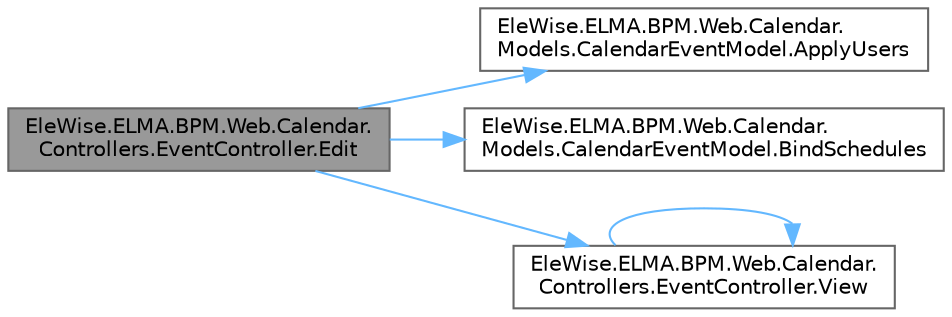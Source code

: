 digraph "EleWise.ELMA.BPM.Web.Calendar.Controllers.EventController.Edit"
{
 // LATEX_PDF_SIZE
  bgcolor="transparent";
  edge [fontname=Helvetica,fontsize=10,labelfontname=Helvetica,labelfontsize=10];
  node [fontname=Helvetica,fontsize=10,shape=box,height=0.2,width=0.4];
  rankdir="LR";
  Node1 [id="Node000001",label="EleWise.ELMA.BPM.Web.Calendar.\lControllers.EventController.Edit",height=0.2,width=0.4,color="gray40", fillcolor="grey60", style="filled", fontcolor="black",tooltip="Изменить событие"];
  Node1 -> Node2 [id="edge1_Node000001_Node000002",color="steelblue1",style="solid",tooltip=" "];
  Node2 [id="Node000002",label="EleWise.ELMA.BPM.Web.Calendar.\lModels.CalendarEventModel.ApplyUsers",height=0.2,width=0.4,color="grey40", fillcolor="white", style="filled",URL="$class_ele_wise_1_1_e_l_m_a_1_1_b_p_m_1_1_web_1_1_calendar_1_1_models_1_1_calendar_event_model.html#ab59d73e272346ef46368a7675d1b57df",tooltip="Принять пользователя"];
  Node1 -> Node3 [id="edge2_Node000001_Node000003",color="steelblue1",style="solid",tooltip=" "];
  Node3 [id="Node000003",label="EleWise.ELMA.BPM.Web.Calendar.\lModels.CalendarEventModel.BindSchedules",height=0.2,width=0.4,color="grey40", fillcolor="white", style="filled",URL="$class_ele_wise_1_1_e_l_m_a_1_1_b_p_m_1_1_web_1_1_calendar_1_1_models_1_1_calendar_event_model.html#a1fab03431cf0cee537466b53afbc0deb",tooltip="Привязка календарей"];
  Node1 -> Node4 [id="edge3_Node000001_Node000004",color="steelblue1",style="solid",tooltip=" "];
  Node4 [id="Node000004",label="EleWise.ELMA.BPM.Web.Calendar.\lControllers.EventController.View",height=0.2,width=0.4,color="grey40", fillcolor="white", style="filled",URL="$class_ele_wise_1_1_e_l_m_a_1_1_b_p_m_1_1_web_1_1_calendar_1_1_controllers_1_1_event_controller.html#abdf79c795e60c1e4fc873ff07ab2eea0",tooltip="Отрисовка"];
  Node4 -> Node4 [id="edge4_Node000004_Node000004",color="steelblue1",style="solid",tooltip=" "];
}
